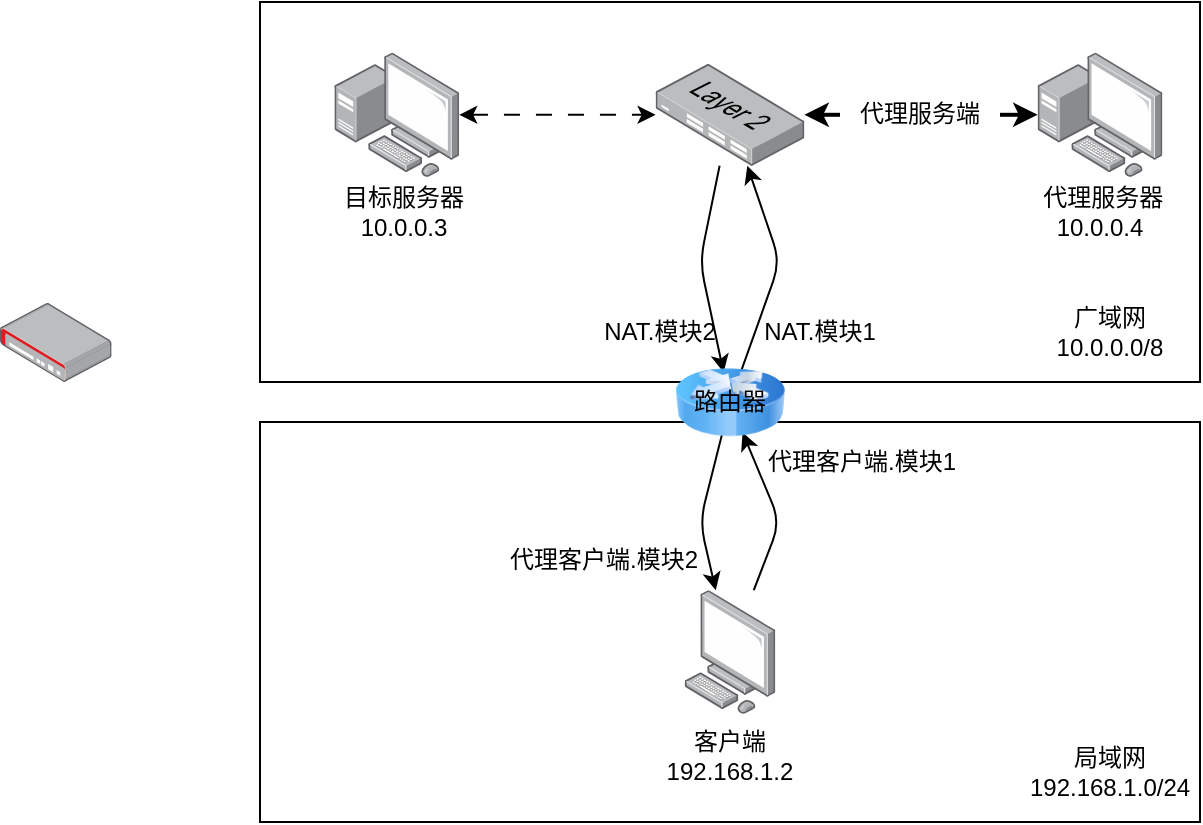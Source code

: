 <mxfile scale="4" border="0">
    <diagram id="obBnj9tYz_bjvrRdq5r0" name="Page-1">
        <mxGraphModel dx="1144" dy="449" grid="1" gridSize="10" guides="1" tooltips="1" connect="1" arrows="1" fold="1" page="1" pageScale="1" pageWidth="827" pageHeight="1169" math="0" shadow="0">
            <root>
                <mxCell id="0"/>
                <mxCell id="1" parent="0"/>
                <mxCell id="30" value="" style="rounded=0;whiteSpace=wrap;html=1;" parent="1" vertex="1">
                    <mxGeometry x="190" y="200" width="470" height="190" as="geometry"/>
                </mxCell>
                <mxCell id="31" value="" style="rounded=0;whiteSpace=wrap;html=1;" parent="1" vertex="1">
                    <mxGeometry x="190" y="410" width="470" height="200" as="geometry"/>
                </mxCell>
                <mxCell id="33" value="" style="points=[];aspect=fixed;html=1;align=center;shadow=0;dashed=0;image;image=img/lib/allied_telesis/computer_and_terminals/Personal_Computer.svg;" parent="1" vertex="1">
                    <mxGeometry x="402.2" y="494.1" width="45.6" height="61.8" as="geometry"/>
                </mxCell>
                <mxCell id="36" value="客户端&lt;br&gt;192.168.1.2" style="text;html=1;strokeColor=none;fillColor=none;align=center;verticalAlign=middle;whiteSpace=wrap;rounded=0;" parent="1" vertex="1">
                    <mxGeometry x="385" y="561.8" width="80" height="30" as="geometry"/>
                </mxCell>
                <mxCell id="41" value="局域网&lt;br&gt;192.168.1.0/24" style="text;html=1;strokeColor=none;fillColor=none;align=center;verticalAlign=middle;whiteSpace=wrap;rounded=0;" parent="1" vertex="1">
                    <mxGeometry x="585" y="570" width="60" height="30" as="geometry"/>
                </mxCell>
                <mxCell id="42" value="广域网&lt;br&gt;10.0.0.0/8" style="text;html=1;strokeColor=none;fillColor=none;align=center;verticalAlign=middle;whiteSpace=wrap;rounded=0;" parent="1" vertex="1">
                    <mxGeometry x="585" y="350.4" width="60" height="30" as="geometry"/>
                </mxCell>
                <mxCell id="48" value="" style="points=[];aspect=fixed;html=1;align=center;shadow=0;dashed=0;image;image=img/lib/allied_telesis/computer_and_terminals/Personal_Computer_with_Server.svg;" parent="1" vertex="1">
                    <mxGeometry x="227.2" y="225.2" width="62.4" height="62.4" as="geometry"/>
                </mxCell>
                <mxCell id="49" value="" style="points=[];aspect=fixed;html=1;align=center;shadow=0;dashed=0;image;image=img/lib/allied_telesis/computer_and_terminals/Personal_Computer_with_Server.svg;" parent="1" vertex="1">
                    <mxGeometry x="578.8" y="225.2" width="62.4" height="62.4" as="geometry"/>
                </mxCell>
                <mxCell id="51" value="" style="endArrow=classic;startArrow=classic;html=1;dashed=1;dashPattern=8 8;" parent="1" source="48" target="63" edge="1">
                    <mxGeometry width="50" height="50" relative="1" as="geometry">
                        <mxPoint x="517.6" y="245.626" as="sourcePoint"/>
                        <mxPoint x="356" y="235.477" as="targetPoint"/>
                    </mxGeometry>
                </mxCell>
                <mxCell id="52" value="目标服务器10.0.0.3" style="text;html=1;strokeColor=none;fillColor=none;align=center;verticalAlign=middle;whiteSpace=wrap;rounded=0;" parent="1" vertex="1">
                    <mxGeometry x="227.2" y="290" width="70" height="30" as="geometry"/>
                </mxCell>
                <mxCell id="53" value="&amp;nbsp;代理服务器&lt;br&gt;10.0.0.4" style="text;html=1;strokeColor=none;fillColor=none;align=center;verticalAlign=middle;whiteSpace=wrap;rounded=0;" parent="1" vertex="1">
                    <mxGeometry x="575" y="290" width="70" height="30" as="geometry"/>
                </mxCell>
                <mxCell id="62" value="" style="endArrow=classic;startArrow=none;html=1;strokeWidth=2;" parent="1" source="20" target="63" edge="1">
                    <mxGeometry width="50" height="50" relative="1" as="geometry">
                        <mxPoint x="700" y="360.002" as="sourcePoint"/>
                        <mxPoint x="612.73" y="255" as="targetPoint"/>
                    </mxGeometry>
                </mxCell>
                <mxCell id="63" value="" style="points=[];aspect=fixed;html=1;align=center;shadow=0;dashed=0;image;image=img/lib/allied_telesis/switch/Switch_24_port_L2.svg;" parent="1" vertex="1">
                    <mxGeometry x="387.8" y="230.9" width="74.4" height="51" as="geometry"/>
                </mxCell>
                <mxCell id="66" value="" style="points=[];aspect=fixed;html=1;align=center;shadow=0;dashed=0;image;image=img/lib/allied_telesis/security/Router_VPN.svg;" parent="1" vertex="1">
                    <mxGeometry x="60" y="350.4" width="55.8" height="39.6" as="geometry"/>
                </mxCell>
                <mxCell id="69" value="" style="endArrow=none;startArrow=classic;html=1;strokeWidth=2;" parent="1" source="49" target="20" edge="1">
                    <mxGeometry width="50" height="50" relative="1" as="geometry">
                        <mxPoint x="578.8" y="256.4" as="sourcePoint"/>
                        <mxPoint x="462.2" y="256.4" as="targetPoint"/>
                    </mxGeometry>
                </mxCell>
                <mxCell id="20" value="代理服务端" style="text;html=1;strokeColor=none;fillColor=none;align=center;verticalAlign=middle;whiteSpace=wrap;rounded=0;" parent="1" vertex="1">
                    <mxGeometry x="480.0" y="241.4" width="80" height="30" as="geometry"/>
                </mxCell>
                <mxCell id="70" value="" style="endArrow=classic;html=1;fontColor=#000000;" parent="1" source="68" target="63" edge="1">
                    <mxGeometry width="50" height="50" relative="1" as="geometry">
                        <mxPoint x="440" y="380" as="sourcePoint"/>
                        <mxPoint x="490" y="330" as="targetPoint"/>
                        <Array as="points">
                            <mxPoint x="450" y="330"/>
                        </Array>
                    </mxGeometry>
                </mxCell>
                <mxCell id="71" value="" style="endArrow=classic;html=1;fontColor=#000000;" parent="1" source="63" target="68" edge="1">
                    <mxGeometry width="50" height="50" relative="1" as="geometry">
                        <mxPoint x="390.614" y="380.4" as="sourcePoint"/>
                        <mxPoint x="390.002" y="277.1" as="targetPoint"/>
                        <Array as="points">
                            <mxPoint x="410" y="330"/>
                        </Array>
                    </mxGeometry>
                </mxCell>
                <mxCell id="72" value="NAT.模块1" style="text;html=1;strokeColor=none;fillColor=none;align=center;verticalAlign=middle;whiteSpace=wrap;rounded=0;" parent="1" vertex="1">
                    <mxGeometry x="430.0" y="350.4" width="80" height="30" as="geometry"/>
                </mxCell>
                <mxCell id="73" value="NAT.模块2" style="text;html=1;strokeColor=none;fillColor=none;align=center;verticalAlign=middle;whiteSpace=wrap;rounded=0;" parent="1" vertex="1">
                    <mxGeometry x="350.0" y="350.4" width="80" height="30" as="geometry"/>
                </mxCell>
                <mxCell id="74" value="" style="endArrow=classic;html=1;fontColor=#000000;" parent="1" source="33" target="68" edge="1">
                    <mxGeometry width="50" height="50" relative="1" as="geometry">
                        <mxPoint x="449.274" y="513.3" as="sourcePoint"/>
                        <mxPoint x="448.662" y="410" as="targetPoint"/>
                        <Array as="points">
                            <mxPoint x="450" y="460"/>
                        </Array>
                    </mxGeometry>
                </mxCell>
                <mxCell id="75" value="代理客户端.模块1" style="text;html=1;strokeColor=none;fillColor=none;align=center;verticalAlign=middle;whiteSpace=wrap;rounded=0;" parent="1" vertex="1">
                    <mxGeometry x="440" y="415.2" width="102.2" height="30" as="geometry"/>
                </mxCell>
                <mxCell id="76" value="" style="endArrow=classic;html=1;fontColor=#000000;" parent="1" source="68" target="33" edge="1">
                    <mxGeometry width="50" height="50" relative="1" as="geometry">
                        <mxPoint x="446.885" y="504.1" as="sourcePoint"/>
                        <mxPoint x="445.017" y="425.2" as="targetPoint"/>
                        <Array as="points">
                            <mxPoint x="410" y="460"/>
                        </Array>
                    </mxGeometry>
                </mxCell>
                <mxCell id="77" value="代理客户端.模块2" style="text;html=1;strokeColor=none;fillColor=none;align=center;verticalAlign=middle;whiteSpace=wrap;rounded=0;" parent="1" vertex="1">
                    <mxGeometry x="311" y="464.1" width="102.2" height="30" as="geometry"/>
                </mxCell>
                <mxCell id="78" value="" style="image;html=1;image=img/lib/clip_art/networking/Router_Icon_128x128.png" vertex="1" parent="1">
                    <mxGeometry x="397.6" y="372.8" width="54.8" height="54.8" as="geometry"/>
                </mxCell>
                <mxCell id="68" value="路由器" style="text;html=1;strokeColor=none;fillColor=none;align=center;verticalAlign=middle;whiteSpace=wrap;rounded=0;fontColor=#000000;" parent="1" vertex="1">
                    <mxGeometry x="385" y="385.2" width="80" height="30" as="geometry"/>
                </mxCell>
            </root>
        </mxGraphModel>
    </diagram>
</mxfile>